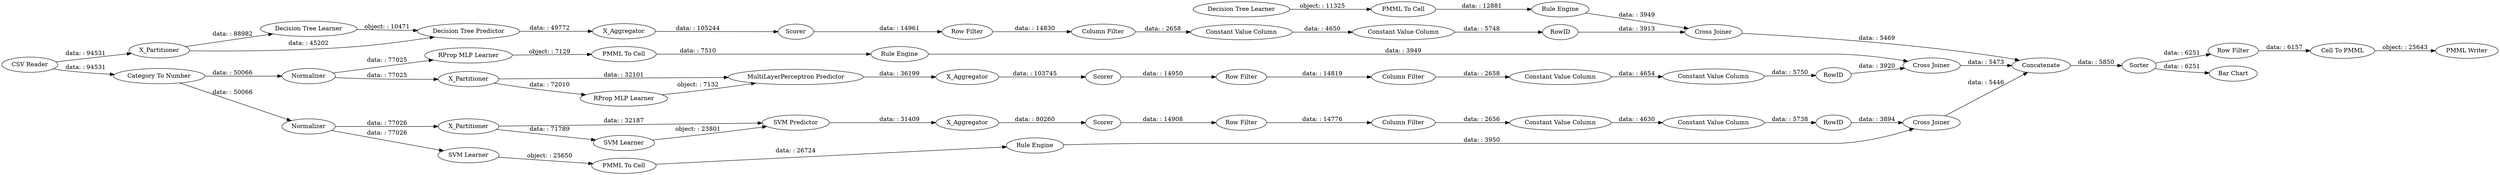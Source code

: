 digraph {
	"1571897287268233599_54" [label="Cell To PMML"]
	"5064844444408062748_34" [label="Rule Engine"]
	"-4688687169130378820_7" [label=X_Aggregator]
	"2031749478060614535_292" [label="Constant Value Column"]
	"-7564154205181603785_292" [label="Constant Value Column"]
	"2031749478060614535_9" [label="Row Filter"]
	"6862971580129104527_38" [label="Cross Joiner"]
	"-6867005593255324868_34" [label="Rule Engine"]
	"6862971580129104527_7" [label=X_Aggregator]
	"1571897287268233599_58" [label="Category To Number"]
	"-4688687169130378820_2" [label=X_Partitioner]
	"2031749478060614535_293" [label=RowID]
	"5064844444408062748_33" [label="Decision Tree Learner"]
	"3412450464884995664_41" [label=Scorer]
	"-3976933716273816676_293" [label=RowID]
	"-1161220935966429300_33" [label="SVM Learner"]
	"6862971580129104527_32" [label="Decision Tree Predictor"]
	"-3976933716273816676_290" [label="Constant Value Column"]
	"-6867005593255324868_22" [label="PMML To Cell"]
	"1571897287268233599_61" [label="PMML Writer"]
	"-6867005593255324868_35" [label="RProp MLP Learner"]
	"1571897287268233599_53" [label="Row Filter"]
	"1571897287268233599_60" [label=Concatenate]
	"2031749478060614535_294" [label="Column Filter"]
	"1571897287268233599_62" [label="CSV Reader"]
	"-7564154205181603785_9" [label="Row Filter"]
	"-3976933716273816676_9" [label="Row Filter"]
	"-3976933716273816676_294" [label="Column Filter"]
	"-4688687169130378820_38" [label="Cross Joiner"]
	"-7564154205181603785_290" [label="Constant Value Column"]
	"-3976933716273816676_292" [label="Constant Value Column"]
	"3412450464884995664_2" [label=X_Partitioner]
	"1571897287268233599_52" [label=Sorter]
	"2031749478060614535_290" [label="Constant Value Column"]
	"3412450464884995664_31" [label="SVM Learner"]
	"-7564154205181603785_293" [label=RowID]
	"-1161220935966429300_35" [label="Rule Engine"]
	"6862971580129104527_31" [label="Decision Tree Learner"]
	"-4688687169130378820_40" [label=Scorer]
	"6862971580129104527_2" [label=X_Partitioner]
	"3412450464884995664_32" [label="SVM Predictor"]
	"3412450464884995664_39" [label="Cross Joiner"]
	"-4688687169130378820_31" [label="RProp MLP Learner"]
	"5064844444408062748_28" [label="PMML To Cell"]
	"-4688687169130378820_32" [label="MultiLayerPerceptron Predictor"]
	"6862971580129104527_39" [label=Scorer]
	"-4688687169130378820_39" [label=Normalizer]
	"3412450464884995664_7" [label=X_Aggregator]
	"3412450464884995664_40" [label=Normalizer]
	"-7564154205181603785_294" [label="Column Filter"]
	"1571897287268233599_59" [label="Bar Chart"]
	"-1161220935966429300_34" [label="PMML To Cell"]
	"3412450464884995664_41" -> "-3976933716273816676_9" [label="data: : 14908"]
	"1571897287268233599_53" -> "1571897287268233599_54" [label="data: : 6157"]
	"3412450464884995664_7" -> "3412450464884995664_41" [label="data: : 80260"]
	"1571897287268233599_54" -> "1571897287268233599_61" [label="object: : 25643"]
	"6862971580129104527_7" -> "6862971580129104527_39" [label="data: : 105244"]
	"1571897287268233599_52" -> "1571897287268233599_59" [label="data: : 6251"]
	"1571897287268233599_60" -> "1571897287268233599_52" [label="data: : 5850"]
	"-7564154205181603785_9" -> "-7564154205181603785_294" [label="data: : 14819"]
	"-4688687169130378820_40" -> "-7564154205181603785_9" [label="data: : 14950"]
	"6862971580129104527_2" -> "6862971580129104527_31" [label="data: : 88982"]
	"-6867005593255324868_22" -> "-6867005593255324868_34" [label="data: : 7510"]
	"-4688687169130378820_2" -> "-4688687169130378820_31" [label="data: : 72010"]
	"-7564154205181603785_292" -> "-7564154205181603785_293" [label="data: : 5750"]
	"6862971580129104527_38" -> "1571897287268233599_60" [label="data: : 5469"]
	"-3976933716273816676_294" -> "-3976933716273816676_290" [label="data: : 2656"]
	"-7564154205181603785_290" -> "-7564154205181603785_292" [label="data: : 4654"]
	"-4688687169130378820_2" -> "-4688687169130378820_32" [label="data: : 32101"]
	"5064844444408062748_34" -> "6862971580129104527_38" [label="data: : 3949"]
	"-3976933716273816676_292" -> "-3976933716273816676_293" [label="data: : 5738"]
	"6862971580129104527_31" -> "6862971580129104527_32" [label="object: : 10471"]
	"-1161220935966429300_35" -> "3412450464884995664_39" [label="data: : 3950"]
	"-7564154205181603785_294" -> "-7564154205181603785_290" [label="data: : 2658"]
	"3412450464884995664_40" -> "3412450464884995664_2" [label="data: : 77026"]
	"3412450464884995664_40" -> "-1161220935966429300_33" [label="data: : 77026"]
	"1571897287268233599_62" -> "1571897287268233599_58" [label="data: : 94531"]
	"-4688687169130378820_7" -> "-4688687169130378820_40" [label="data: : 103745"]
	"-4688687169130378820_31" -> "-4688687169130378820_32" [label="object: : 7132"]
	"2031749478060614535_290" -> "2031749478060614535_292" [label="data: : 4650"]
	"5064844444408062748_28" -> "5064844444408062748_34" [label="data: : 12881"]
	"3412450464884995664_31" -> "3412450464884995664_32" [label="object: : 23801"]
	"-4688687169130378820_39" -> "-6867005593255324868_35" [label="data: : 77025"]
	"-6867005593255324868_35" -> "-6867005593255324868_22" [label="object: : 7129"]
	"-3976933716273816676_9" -> "-3976933716273816676_294" [label="data: : 14776"]
	"5064844444408062748_33" -> "5064844444408062748_28" [label="object: : 11325"]
	"6862971580129104527_2" -> "6862971580129104527_32" [label="data: : 45202"]
	"-4688687169130378820_38" -> "1571897287268233599_60" [label="data: : 5473"]
	"-7564154205181603785_293" -> "-4688687169130378820_38" [label="data: : 3920"]
	"2031749478060614535_293" -> "6862971580129104527_38" [label="data: : 3913"]
	"-6867005593255324868_34" -> "-4688687169130378820_38" [label="data: : 3949"]
	"-4688687169130378820_39" -> "-4688687169130378820_2" [label="data: : 77025"]
	"1571897287268233599_52" -> "1571897287268233599_53" [label="data: : 6251"]
	"-3976933716273816676_293" -> "3412450464884995664_39" [label="data: : 3894"]
	"2031749478060614535_294" -> "2031749478060614535_290" [label="data: : 2658"]
	"1571897287268233599_58" -> "-4688687169130378820_39" [label="data: : 50066"]
	"1571897287268233599_62" -> "6862971580129104527_2" [label="data: : 94531"]
	"6862971580129104527_32" -> "6862971580129104527_7" [label="data: : 49772"]
	"-4688687169130378820_32" -> "-4688687169130378820_7" [label="data: : 36199"]
	"2031749478060614535_292" -> "2031749478060614535_293" [label="data: : 5748"]
	"3412450464884995664_2" -> "3412450464884995664_32" [label="data: : 32187"]
	"3412450464884995664_2" -> "3412450464884995664_31" [label="data: : 71789"]
	"-1161220935966429300_33" -> "-1161220935966429300_34" [label="object: : 25650"]
	"3412450464884995664_39" -> "1571897287268233599_60" [label="data: : 5446"]
	"-3976933716273816676_290" -> "-3976933716273816676_292" [label="data: : 4630"]
	"6862971580129104527_39" -> "2031749478060614535_9" [label="data: : 14961"]
	"2031749478060614535_9" -> "2031749478060614535_294" [label="data: : 14830"]
	"-1161220935966429300_34" -> "-1161220935966429300_35" [label="data: : 26724"]
	"3412450464884995664_32" -> "3412450464884995664_7" [label="data: : 31409"]
	"1571897287268233599_58" -> "3412450464884995664_40" [label="data: : 50066"]
	rankdir=LR
}

